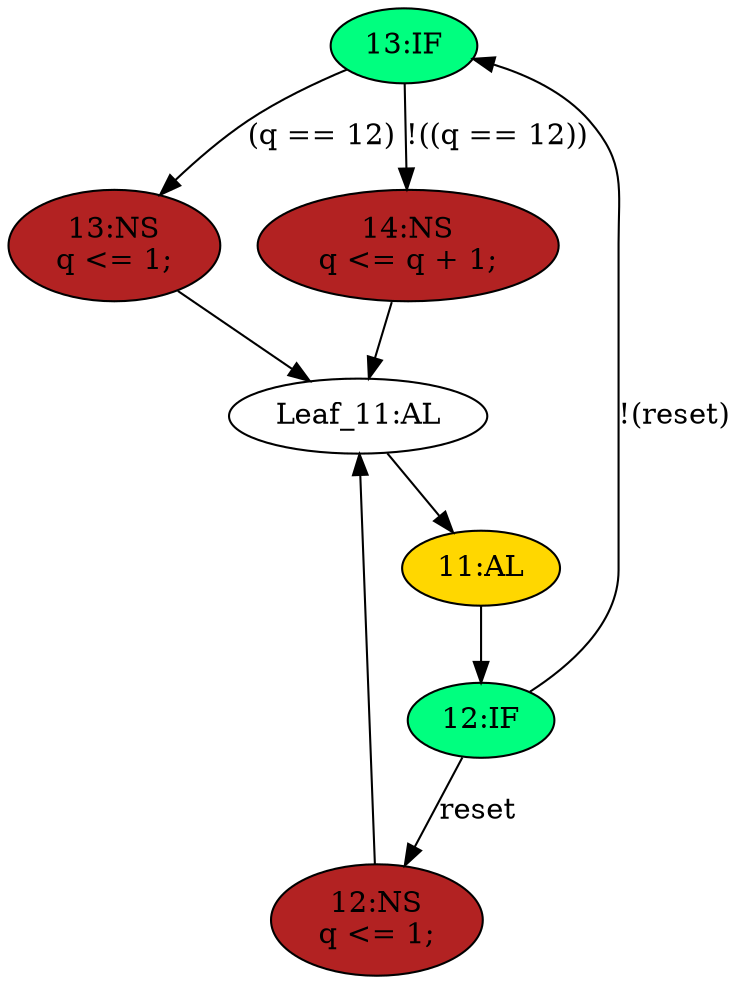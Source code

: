 strict digraph "compose( ,  )" {
	node [label="\N"];
	"13:IF"	[ast="<pyverilog.vparser.ast.IfStatement object at 0x7feac2864610>",
		fillcolor=springgreen,
		label="13:IF",
		statements="[]",
		style=filled,
		typ=IfStatement];
	"13:NS"	[ast="<pyverilog.vparser.ast.NonblockingSubstitution object at 0x7feac2864e10>",
		fillcolor=firebrick,
		label="13:NS
q <= 1;",
		statements="[<pyverilog.vparser.ast.NonblockingSubstitution object at 0x7feac2864e10>]",
		style=filled,
		typ=NonblockingSubstitution];
	"13:IF" -> "13:NS"	[cond="['q']",
		label="(q == 12)",
		lineno=13];
	"14:NS"	[ast="<pyverilog.vparser.ast.NonblockingSubstitution object at 0x7feac25cecd0>",
		fillcolor=firebrick,
		label="14:NS
q <= q + 1;",
		statements="[<pyverilog.vparser.ast.NonblockingSubstitution object at 0x7feac25cecd0>]",
		style=filled,
		typ=NonblockingSubstitution];
	"13:IF" -> "14:NS"	[cond="['q']",
		label="!((q == 12))",
		lineno=13];
	"11:AL"	[ast="<pyverilog.vparser.ast.Always object at 0x7feac28f5f10>",
		clk_sens=True,
		fillcolor=gold,
		label="11:AL",
		sens="['clk']",
		statements="[]",
		style=filled,
		typ=Always,
		use_var="['q', 'reset']"];
	"12:IF"	[ast="<pyverilog.vparser.ast.IfStatement object at 0x7feac28f5790>",
		fillcolor=springgreen,
		label="12:IF",
		statements="[]",
		style=filled,
		typ=IfStatement];
	"11:AL" -> "12:IF"	[cond="[]",
		lineno=None];
	"Leaf_11:AL"	[def_var="['q']",
		label="Leaf_11:AL"];
	"Leaf_11:AL" -> "11:AL";
	"13:NS" -> "Leaf_11:AL"	[cond="[]",
		lineno=None];
	"12:NS"	[ast="<pyverilog.vparser.ast.NonblockingSubstitution object at 0x7feac28771d0>",
		fillcolor=firebrick,
		label="12:NS
q <= 1;",
		statements="[<pyverilog.vparser.ast.NonblockingSubstitution object at 0x7feac28771d0>]",
		style=filled,
		typ=NonblockingSubstitution];
	"12:NS" -> "Leaf_11:AL"	[cond="[]",
		lineno=None];
	"12:IF" -> "13:IF"	[cond="['reset']",
		label="!(reset)",
		lineno=12];
	"12:IF" -> "12:NS"	[cond="['reset']",
		label=reset,
		lineno=12];
	"14:NS" -> "Leaf_11:AL"	[cond="[]",
		lineno=None];
}

